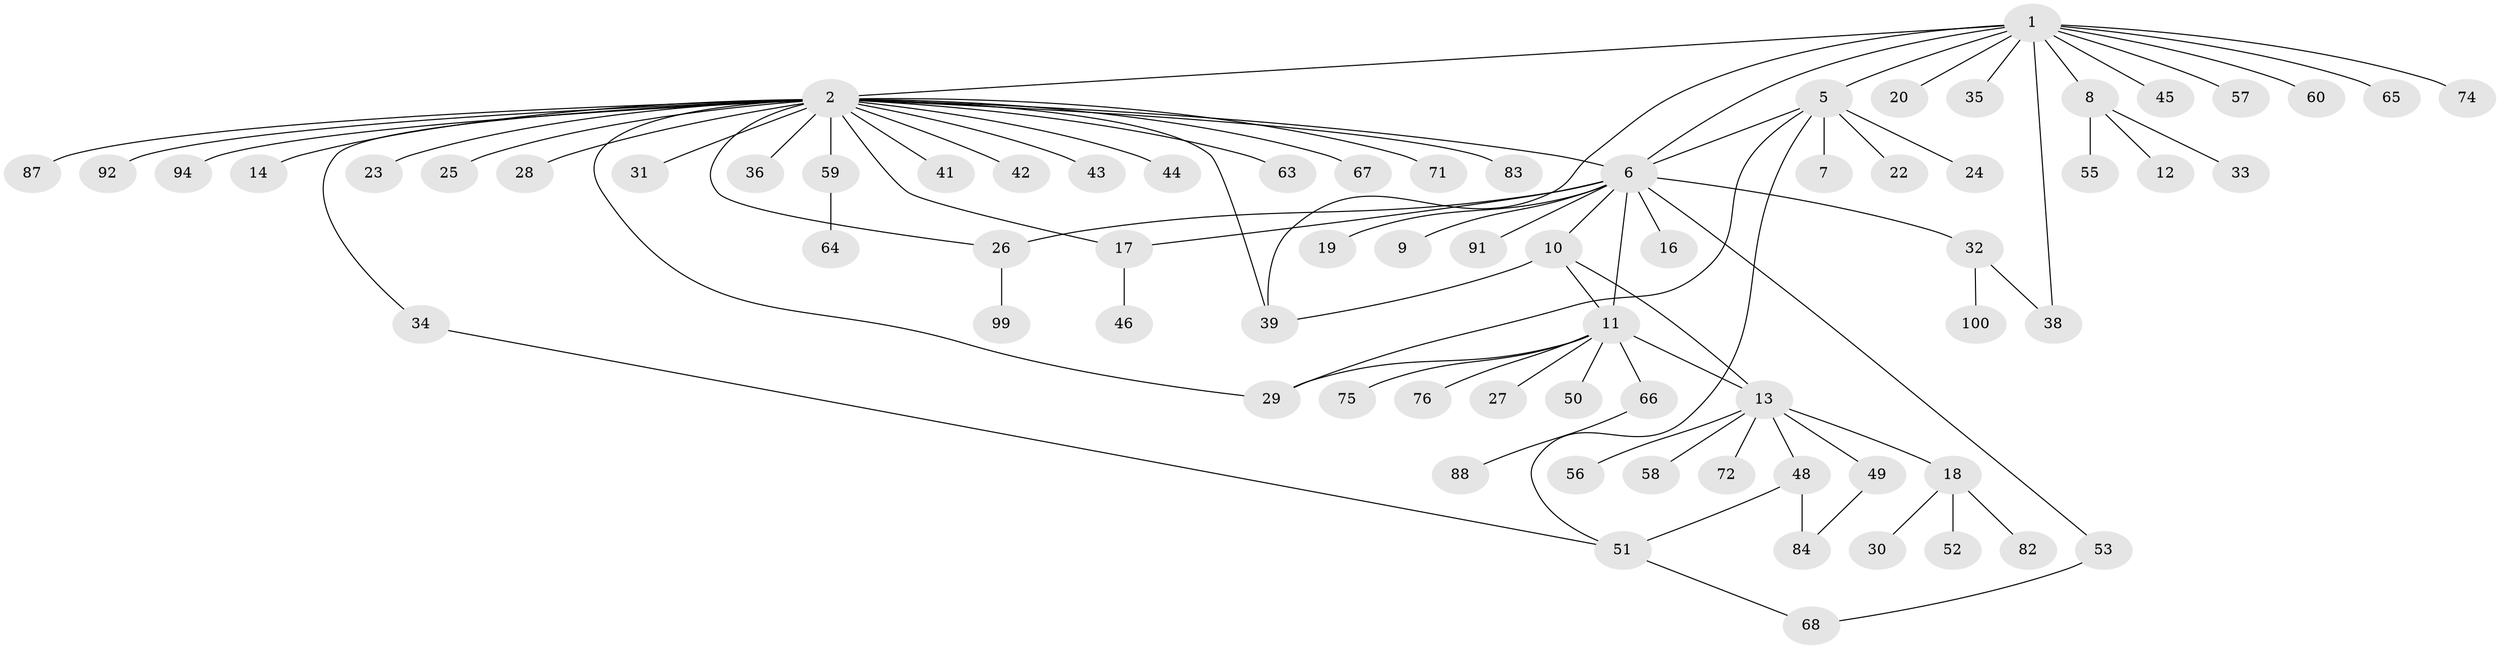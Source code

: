 // original degree distribution, {11: 0.01, 16: 0.01, 12: 0.01, 4: 0.05, 8: 0.01, 14: 0.01, 1: 0.59, 5: 0.02, 10: 0.01, 7: 0.01, 2: 0.17, 6: 0.01, 3: 0.09}
// Generated by graph-tools (version 1.1) at 2025/38/02/21/25 10:38:54]
// undirected, 73 vertices, 87 edges
graph export_dot {
graph [start="1"]
  node [color=gray90,style=filled];
  1 [super="+4"];
  2 [super="+3"];
  5 [super="+97"];
  6 [super="+54"];
  7;
  8 [super="+89"];
  9;
  10 [super="+15"];
  11 [super="+62"];
  12;
  13 [super="+21"];
  14 [super="+37"];
  16;
  17 [super="+47"];
  18;
  19;
  20;
  22;
  23;
  24;
  25;
  26;
  27;
  28 [super="+86"];
  29 [super="+70"];
  30 [super="+85"];
  31 [super="+96"];
  32 [super="+40"];
  33;
  34 [super="+78"];
  35;
  36;
  38 [super="+61"];
  39 [super="+81"];
  41 [super="+69"];
  42;
  43;
  44;
  45;
  46;
  48 [super="+73"];
  49 [super="+95"];
  50;
  51 [super="+93"];
  52 [super="+98"];
  53;
  55;
  56;
  57;
  58;
  59 [super="+77"];
  60;
  63 [super="+79"];
  64;
  65;
  66 [super="+90"];
  67;
  68 [super="+80"];
  71;
  72;
  74;
  75;
  76;
  82;
  83;
  84;
  87;
  88;
  91;
  92;
  94;
  99;
  100;
  1 -- 2;
  1 -- 5;
  1 -- 6;
  1 -- 35;
  1 -- 38;
  1 -- 45;
  1 -- 57;
  1 -- 60;
  1 -- 65;
  1 -- 74;
  1 -- 8;
  1 -- 20;
  1 -- 39;
  2 -- 6;
  2 -- 14;
  2 -- 25;
  2 -- 26;
  2 -- 28;
  2 -- 31;
  2 -- 36;
  2 -- 41;
  2 -- 42;
  2 -- 59;
  2 -- 67;
  2 -- 83;
  2 -- 92;
  2 -- 34;
  2 -- 39;
  2 -- 71;
  2 -- 43;
  2 -- 44;
  2 -- 17;
  2 -- 23;
  2 -- 87;
  2 -- 94;
  2 -- 63;
  2 -- 29;
  5 -- 6;
  5 -- 7;
  5 -- 22;
  5 -- 24;
  5 -- 29;
  5 -- 51;
  6 -- 9;
  6 -- 10;
  6 -- 11;
  6 -- 16;
  6 -- 17;
  6 -- 19;
  6 -- 26;
  6 -- 32;
  6 -- 53;
  6 -- 91;
  8 -- 12;
  8 -- 33;
  8 -- 55;
  10 -- 11;
  10 -- 39;
  10 -- 13;
  11 -- 13 [weight=2];
  11 -- 27;
  11 -- 50;
  11 -- 66;
  11 -- 75;
  11 -- 76;
  11 -- 29;
  13 -- 18;
  13 -- 48;
  13 -- 56;
  13 -- 58;
  13 -- 49;
  13 -- 72;
  17 -- 46;
  18 -- 30;
  18 -- 52;
  18 -- 82;
  26 -- 99;
  32 -- 100;
  32 -- 38;
  34 -- 51;
  48 -- 84;
  48 -- 51;
  49 -- 84;
  51 -- 68;
  53 -- 68;
  59 -- 64;
  66 -- 88;
}
